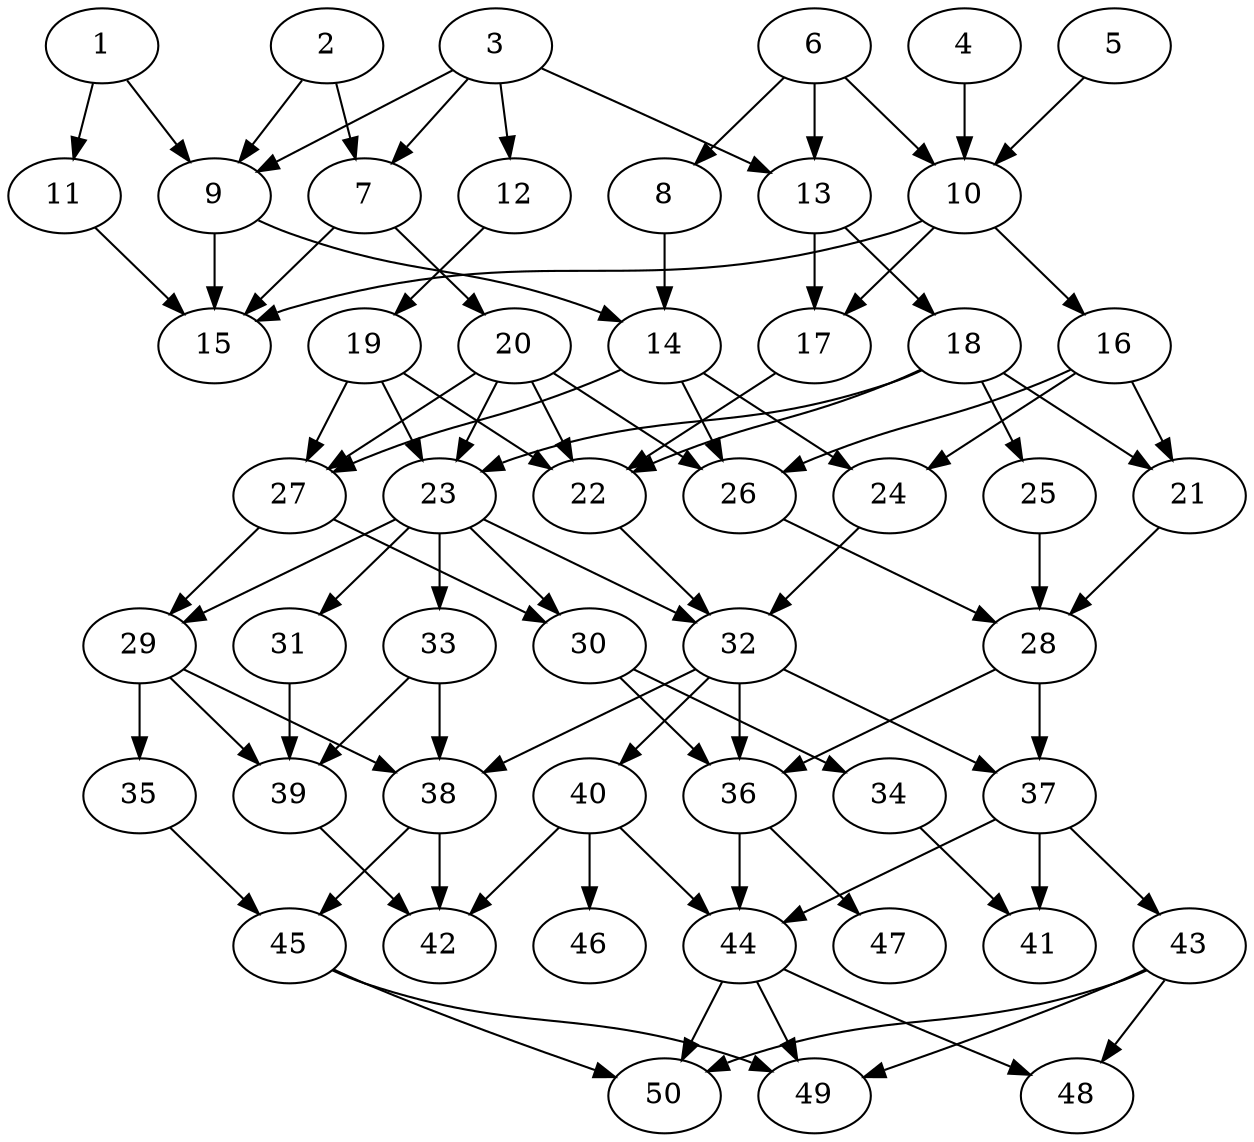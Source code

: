 // DAG automatically generated by daggen at Thu Oct  3 14:07:56 2019
// ./daggen --dot -n 50 --ccr 0.4 --fat 0.5 --regular 0.9 --density 0.5 --mindata 5242880 --maxdata 52428800 
digraph G {
  1 [size="120212480", alpha="0.01", expect_size="48084992"] 
  1 -> 9 [size ="48084992"]
  1 -> 11 [size ="48084992"]
  2 [size="83581440", alpha="0.10", expect_size="33432576"] 
  2 -> 7 [size ="33432576"]
  2 -> 9 [size ="33432576"]
  3 [size="102428160", alpha="0.17", expect_size="40971264"] 
  3 -> 7 [size ="40971264"]
  3 -> 9 [size ="40971264"]
  3 -> 12 [size ="40971264"]
  3 -> 13 [size ="40971264"]
  4 [size="79526400", alpha="0.00", expect_size="31810560"] 
  4 -> 10 [size ="31810560"]
  5 [size="124185600", alpha="0.08", expect_size="49674240"] 
  5 -> 10 [size ="49674240"]
  6 [size="30737920", alpha="0.02", expect_size="12295168"] 
  6 -> 8 [size ="12295168"]
  6 -> 10 [size ="12295168"]
  6 -> 13 [size ="12295168"]
  7 [size="103582720", alpha="0.16", expect_size="41433088"] 
  7 -> 15 [size ="41433088"]
  7 -> 20 [size ="41433088"]
  8 [size="42923520", alpha="0.01", expect_size="17169408"] 
  8 -> 14 [size ="17169408"]
  9 [size="15336960", alpha="0.20", expect_size="6134784"] 
  9 -> 14 [size ="6134784"]
  9 -> 15 [size ="6134784"]
  10 [size="18611200", alpha="0.10", expect_size="7444480"] 
  10 -> 15 [size ="7444480"]
  10 -> 16 [size ="7444480"]
  10 -> 17 [size ="7444480"]
  11 [size="125544960", alpha="0.12", expect_size="50217984"] 
  11 -> 15 [size ="50217984"]
  12 [size="15728640", alpha="0.01", expect_size="6291456"] 
  12 -> 19 [size ="6291456"]
  13 [size="76275200", alpha="0.03", expect_size="30510080"] 
  13 -> 17 [size ="30510080"]
  13 -> 18 [size ="30510080"]
  14 [size="59612160", alpha="0.06", expect_size="23844864"] 
  14 -> 24 [size ="23844864"]
  14 -> 26 [size ="23844864"]
  14 -> 27 [size ="23844864"]
  15 [size="59699200", alpha="0.03", expect_size="23879680"] 
  16 [size="107993600", alpha="0.03", expect_size="43197440"] 
  16 -> 21 [size ="43197440"]
  16 -> 24 [size ="43197440"]
  16 -> 26 [size ="43197440"]
  17 [size="118968320", alpha="0.14", expect_size="47587328"] 
  17 -> 22 [size ="47587328"]
  18 [size="96468480", alpha="0.11", expect_size="38587392"] 
  18 -> 21 [size ="38587392"]
  18 -> 22 [size ="38587392"]
  18 -> 23 [size ="38587392"]
  18 -> 25 [size ="38587392"]
  19 [size="101665280", alpha="0.07", expect_size="40666112"] 
  19 -> 22 [size ="40666112"]
  19 -> 23 [size ="40666112"]
  19 -> 27 [size ="40666112"]
  20 [size="99827200", alpha="0.00", expect_size="39930880"] 
  20 -> 22 [size ="39930880"]
  20 -> 23 [size ="39930880"]
  20 -> 26 [size ="39930880"]
  20 -> 27 [size ="39930880"]
  21 [size="39178240", alpha="0.12", expect_size="15671296"] 
  21 -> 28 [size ="15671296"]
  22 [size="109253120", alpha="0.15", expect_size="43701248"] 
  22 -> 32 [size ="43701248"]
  23 [size="117790720", alpha="0.13", expect_size="47116288"] 
  23 -> 29 [size ="47116288"]
  23 -> 30 [size ="47116288"]
  23 -> 31 [size ="47116288"]
  23 -> 32 [size ="47116288"]
  23 -> 33 [size ="47116288"]
  24 [size="20426240", alpha="0.03", expect_size="8170496"] 
  24 -> 32 [size ="8170496"]
  25 [size="55493120", alpha="0.11", expect_size="22197248"] 
  25 -> 28 [size ="22197248"]
  26 [size="72550400", alpha="0.03", expect_size="29020160"] 
  26 -> 28 [size ="29020160"]
  27 [size="90593280", alpha="0.09", expect_size="36237312"] 
  27 -> 29 [size ="36237312"]
  27 -> 30 [size ="36237312"]
  28 [size="53250560", alpha="0.01", expect_size="21300224"] 
  28 -> 36 [size ="21300224"]
  28 -> 37 [size ="21300224"]
  29 [size="120066560", alpha="0.13", expect_size="48026624"] 
  29 -> 35 [size ="48026624"]
  29 -> 38 [size ="48026624"]
  29 -> 39 [size ="48026624"]
  30 [size="45155840", alpha="0.06", expect_size="18062336"] 
  30 -> 34 [size ="18062336"]
  30 -> 36 [size ="18062336"]
  31 [size="47398400", alpha="0.19", expect_size="18959360"] 
  31 -> 39 [size ="18959360"]
  32 [size="115934720", alpha="0.11", expect_size="46373888"] 
  32 -> 36 [size ="46373888"]
  32 -> 37 [size ="46373888"]
  32 -> 38 [size ="46373888"]
  32 -> 40 [size ="46373888"]
  33 [size="85314560", alpha="0.15", expect_size="34125824"] 
  33 -> 38 [size ="34125824"]
  33 -> 39 [size ="34125824"]
  34 [size="44853760", alpha="0.06", expect_size="17941504"] 
  34 -> 41 [size ="17941504"]
  35 [size="60979200", alpha="0.05", expect_size="24391680"] 
  35 -> 45 [size ="24391680"]
  36 [size="126796800", alpha="0.00", expect_size="50718720"] 
  36 -> 44 [size ="50718720"]
  36 -> 47 [size ="50718720"]
  37 [size="24017920", alpha="0.13", expect_size="9607168"] 
  37 -> 41 [size ="9607168"]
  37 -> 43 [size ="9607168"]
  37 -> 44 [size ="9607168"]
  38 [size="79042560", alpha="0.01", expect_size="31617024"] 
  38 -> 42 [size ="31617024"]
  38 -> 45 [size ="31617024"]
  39 [size="85760000", alpha="0.03", expect_size="34304000"] 
  39 -> 42 [size ="34304000"]
  40 [size="46405120", alpha="0.20", expect_size="18562048"] 
  40 -> 42 [size ="18562048"]
  40 -> 44 [size ="18562048"]
  40 -> 46 [size ="18562048"]
  41 [size="84444160", alpha="0.01", expect_size="33777664"] 
  42 [size="76385280", alpha="0.19", expect_size="30554112"] 
  43 [size="24852480", alpha="0.15", expect_size="9940992"] 
  43 -> 48 [size ="9940992"]
  43 -> 49 [size ="9940992"]
  43 -> 50 [size ="9940992"]
  44 [size="110978560", alpha="0.11", expect_size="44391424"] 
  44 -> 48 [size ="44391424"]
  44 -> 49 [size ="44391424"]
  44 -> 50 [size ="44391424"]
  45 [size="27376640", alpha="0.15", expect_size="10950656"] 
  45 -> 49 [size ="10950656"]
  45 -> 50 [size ="10950656"]
  46 [size="56568320", alpha="0.09", expect_size="22627328"] 
  47 [size="57512960", alpha="0.16", expect_size="23005184"] 
  48 [size="18106880", alpha="0.10", expect_size="7242752"] 
  49 [size="21711360", alpha="0.02", expect_size="8684544"] 
  50 [size="38922240", alpha="0.20", expect_size="15568896"] 
}
